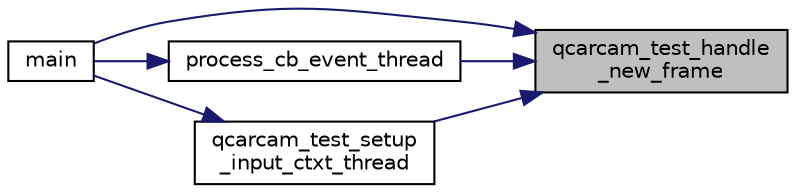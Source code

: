 digraph "qcarcam_test_handle_new_frame"
{
 // LATEX_PDF_SIZE
  edge [fontname="Helvetica",fontsize="10",labelfontname="Helvetica",labelfontsize="10"];
  node [fontname="Helvetica",fontsize="10",shape=record];
  rankdir="RL";
  Node1 [label="qcarcam_test_handle\l_new_frame",height=0.2,width=0.4,color="black", fillcolor="grey75", style="filled", fontcolor="black",tooltip=" "];
  Node1 -> Node2 [dir="back",color="midnightblue",fontsize="10",style="solid"];
  Node2 [label="main",height=0.2,width=0.4,color="black", fillcolor="white", style="filled",URL="$qcarcam__test_8cpp.html#a3c04138a5bfe5d72780bb7e82a18e627",tooltip=" "];
  Node1 -> Node3 [dir="back",color="midnightblue",fontsize="10",style="solid"];
  Node3 [label="process_cb_event_thread",height=0.2,width=0.4,color="black", fillcolor="white", style="filled",URL="$qcarcam__test_8cpp.html#af254dd28d2cd7043ae5b4c055c227caf",tooltip=" "];
  Node3 -> Node2 [dir="back",color="midnightblue",fontsize="10",style="solid"];
  Node1 -> Node4 [dir="back",color="midnightblue",fontsize="10",style="solid"];
  Node4 [label="qcarcam_test_setup\l_input_ctxt_thread",height=0.2,width=0.4,color="black", fillcolor="white", style="filled",URL="$qcarcam__test_8cpp.html#a53c2c681f04f2cfb1756f17be9333206",tooltip=" "];
  Node4 -> Node2 [dir="back",color="midnightblue",fontsize="10",style="solid"];
}
